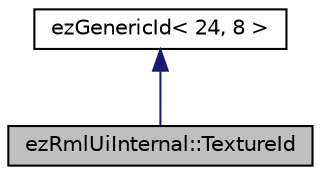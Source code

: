 digraph "ezRmlUiInternal::TextureId"
{
 // LATEX_PDF_SIZE
  edge [fontname="Helvetica",fontsize="10",labelfontname="Helvetica",labelfontsize="10"];
  node [fontname="Helvetica",fontsize="10",shape=record];
  Node1 [label="ezRmlUiInternal::TextureId",height=0.2,width=0.4,color="black", fillcolor="grey75", style="filled", fontcolor="black",tooltip=" "];
  Node2 -> Node1 [dir="back",color="midnightblue",fontsize="10",style="solid",fontname="Helvetica"];
  Node2 [label="ezGenericId\< 24, 8 \>",height=0.2,width=0.4,color="black", fillcolor="white", style="filled",URL="$dd/d2a/structez_generic_id.htm",tooltip=" "];
}
